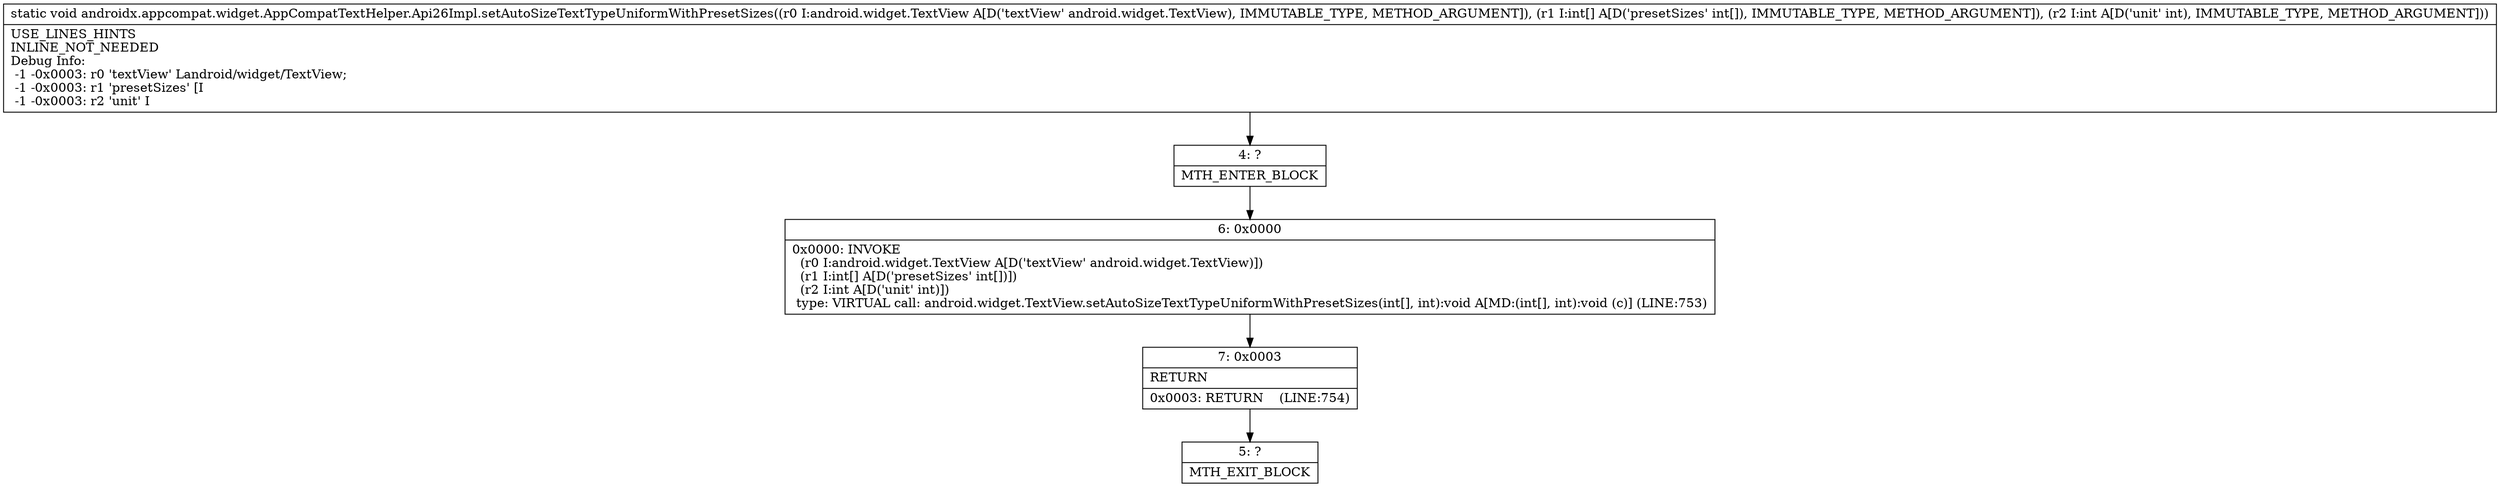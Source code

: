 digraph "CFG forandroidx.appcompat.widget.AppCompatTextHelper.Api26Impl.setAutoSizeTextTypeUniformWithPresetSizes(Landroid\/widget\/TextView;[II)V" {
Node_4 [shape=record,label="{4\:\ ?|MTH_ENTER_BLOCK\l}"];
Node_6 [shape=record,label="{6\:\ 0x0000|0x0000: INVOKE  \l  (r0 I:android.widget.TextView A[D('textView' android.widget.TextView)])\l  (r1 I:int[] A[D('presetSizes' int[])])\l  (r2 I:int A[D('unit' int)])\l type: VIRTUAL call: android.widget.TextView.setAutoSizeTextTypeUniformWithPresetSizes(int[], int):void A[MD:(int[], int):void (c)] (LINE:753)\l}"];
Node_7 [shape=record,label="{7\:\ 0x0003|RETURN\l|0x0003: RETURN    (LINE:754)\l}"];
Node_5 [shape=record,label="{5\:\ ?|MTH_EXIT_BLOCK\l}"];
MethodNode[shape=record,label="{static void androidx.appcompat.widget.AppCompatTextHelper.Api26Impl.setAutoSizeTextTypeUniformWithPresetSizes((r0 I:android.widget.TextView A[D('textView' android.widget.TextView), IMMUTABLE_TYPE, METHOD_ARGUMENT]), (r1 I:int[] A[D('presetSizes' int[]), IMMUTABLE_TYPE, METHOD_ARGUMENT]), (r2 I:int A[D('unit' int), IMMUTABLE_TYPE, METHOD_ARGUMENT]))  | USE_LINES_HINTS\lINLINE_NOT_NEEDED\lDebug Info:\l  \-1 \-0x0003: r0 'textView' Landroid\/widget\/TextView;\l  \-1 \-0x0003: r1 'presetSizes' [I\l  \-1 \-0x0003: r2 'unit' I\l}"];
MethodNode -> Node_4;Node_4 -> Node_6;
Node_6 -> Node_7;
Node_7 -> Node_5;
}

